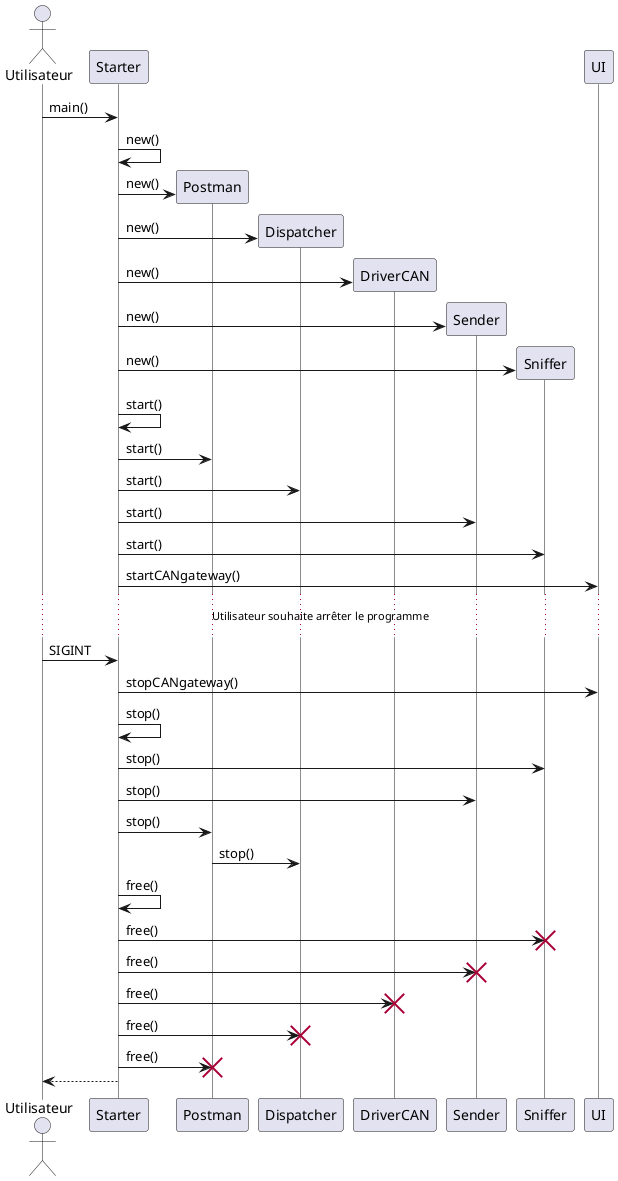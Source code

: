@startuml 

skinparam LifelineStrategy solid

actor Utilisateur

Utilisateur -> Starter : main()
Starter -> Starter : new()
create Postman
Starter -> Postman : new()
create Dispatcher
Starter -> Dispatcher : new()
create DriverCAN
Starter -> DriverCAN : new()
create Sender
Starter -> Sender : new()
create Sniffer
Starter -> Sniffer : new()

Starter -> Starter : start()
Starter -> Postman : start()
Starter -> Dispatcher : start()
Starter -> Sender : start()
Starter -> Sniffer : start()

Starter -> UI : startCANgateway()

... Utilisateur souhaite arrêter le programme ...

Utilisateur -> Starter : SIGINT

Starter -> UI : stopCANgateway()

Starter -> Starter : stop()
Starter -> Sniffer : stop()
Starter -> Sender : stop()
Starter -> Postman : stop()
Postman -> Dispatcher : stop()

Starter -> Starter : free()
Starter -> Sniffer : free()
destroy Sniffer
Starter -> Sender : free()
destroy Sender
Starter -> DriverCAN : free()
destroy DriverCAN
Starter -> Dispatcher : free()
destroy Dispatcher
Starter -> Postman : free()
destroy Postman
Starter --> Utilisateur 

@enduml
